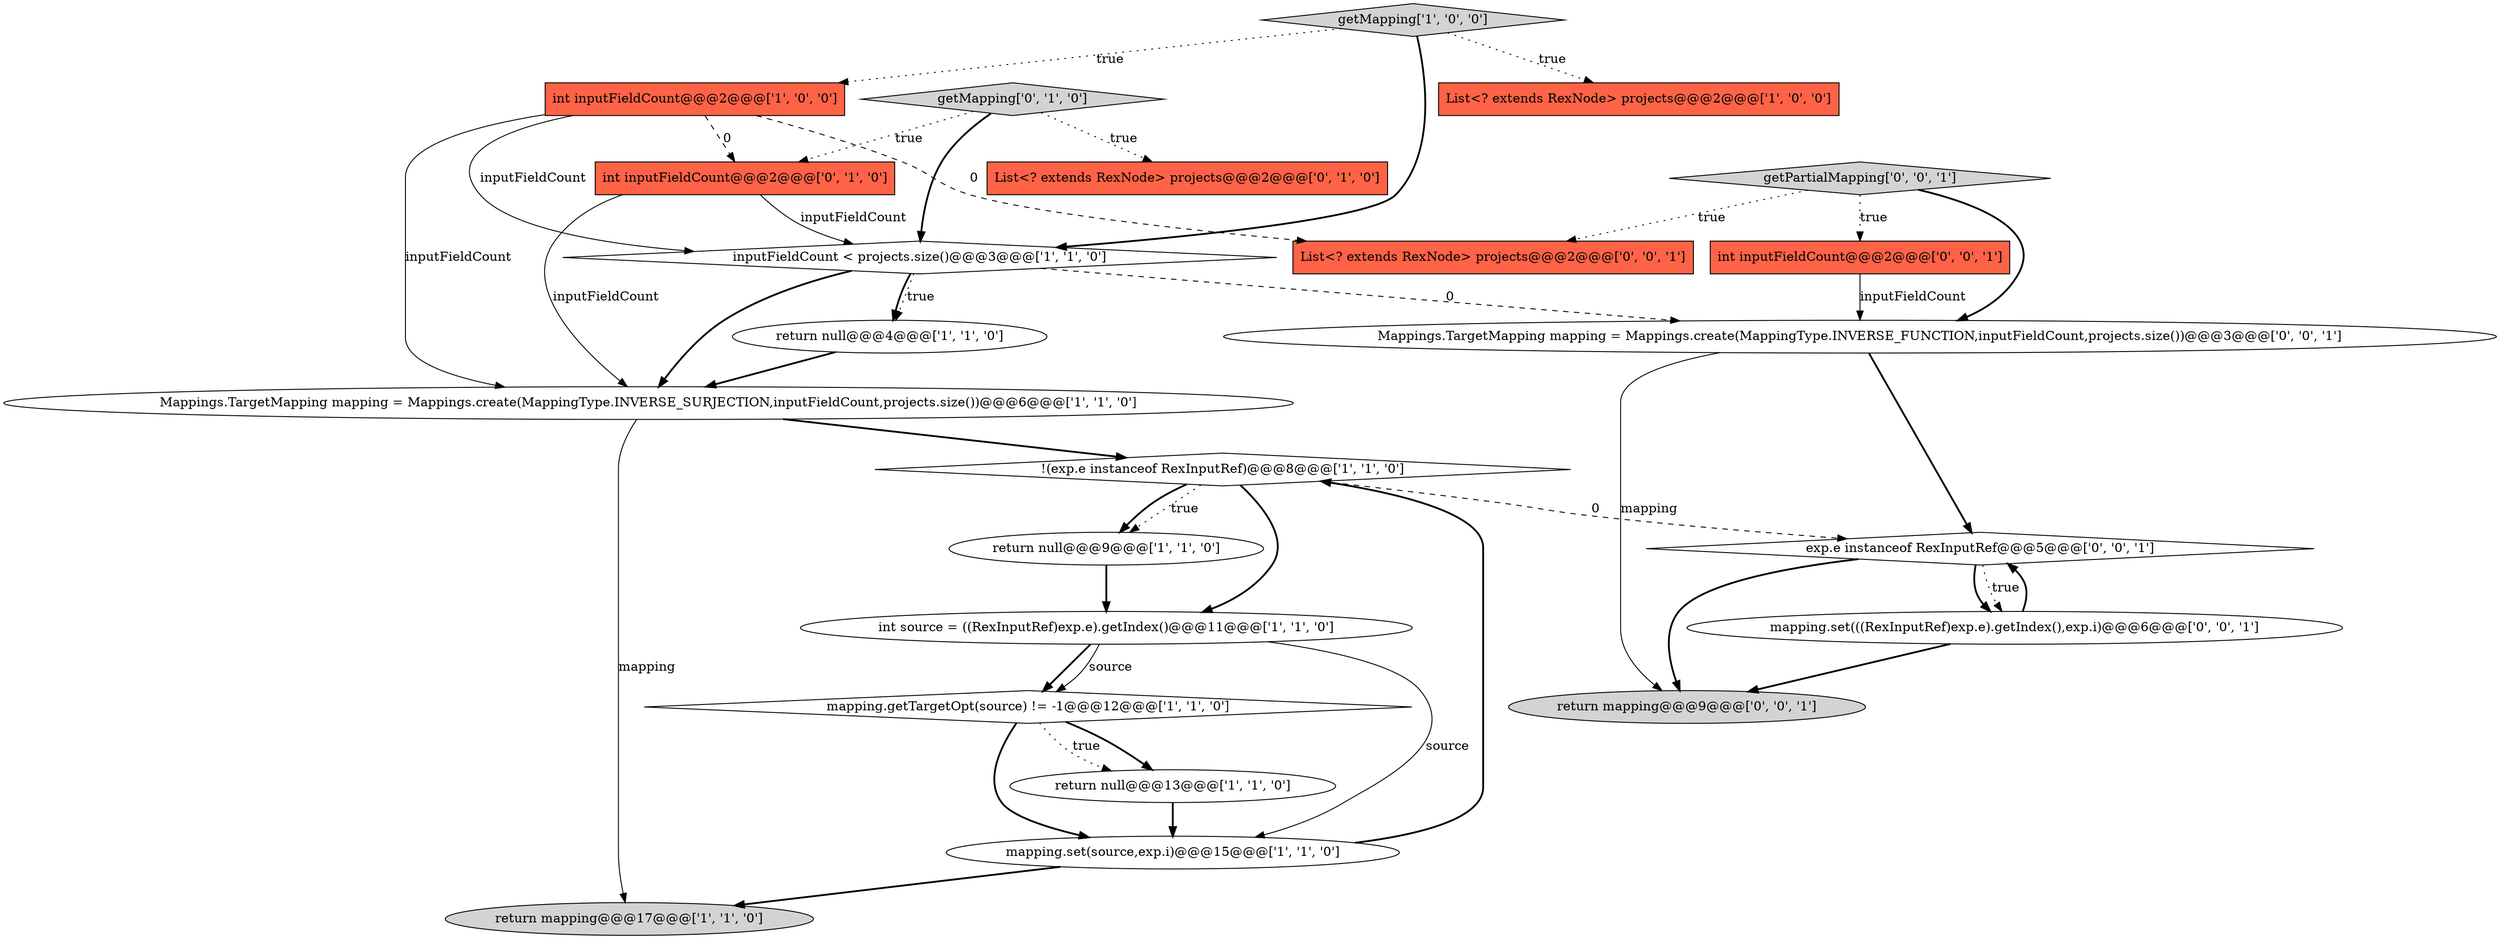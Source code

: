 digraph {
2 [style = filled, label = "return null@@@4@@@['1', '1', '0']", fillcolor = white, shape = ellipse image = "AAA0AAABBB1BBB"];
5 [style = filled, label = "return null@@@9@@@['1', '1', '0']", fillcolor = white, shape = ellipse image = "AAA0AAABBB1BBB"];
17 [style = filled, label = "getPartialMapping['0', '0', '1']", fillcolor = lightgray, shape = diamond image = "AAA0AAABBB3BBB"];
11 [style = filled, label = "return mapping@@@17@@@['1', '1', '0']", fillcolor = lightgray, shape = ellipse image = "AAA0AAABBB1BBB"];
4 [style = filled, label = "Mappings.TargetMapping mapping = Mappings.create(MappingType.INVERSE_SURJECTION,inputFieldCount,projects.size())@@@6@@@['1', '1', '0']", fillcolor = white, shape = ellipse image = "AAA0AAABBB1BBB"];
18 [style = filled, label = "return mapping@@@9@@@['0', '0', '1']", fillcolor = lightgray, shape = ellipse image = "AAA0AAABBB3BBB"];
16 [style = filled, label = "mapping.set(((RexInputRef)exp.e).getIndex(),exp.i)@@@6@@@['0', '0', '1']", fillcolor = white, shape = ellipse image = "AAA0AAABBB3BBB"];
0 [style = filled, label = "return null@@@13@@@['1', '1', '0']", fillcolor = white, shape = ellipse image = "AAA0AAABBB1BBB"];
13 [style = filled, label = "List<? extends RexNode> projects@@@2@@@['0', '1', '0']", fillcolor = tomato, shape = box image = "AAA0AAABBB2BBB"];
7 [style = filled, label = "!(exp.e instanceof RexInputRef)@@@8@@@['1', '1', '0']", fillcolor = white, shape = diamond image = "AAA0AAABBB1BBB"];
1 [style = filled, label = "getMapping['1', '0', '0']", fillcolor = lightgray, shape = diamond image = "AAA0AAABBB1BBB"];
8 [style = filled, label = "mapping.set(source,exp.i)@@@15@@@['1', '1', '0']", fillcolor = white, shape = ellipse image = "AAA0AAABBB1BBB"];
9 [style = filled, label = "int source = ((RexInputRef)exp.e).getIndex()@@@11@@@['1', '1', '0']", fillcolor = white, shape = ellipse image = "AAA0AAABBB1BBB"];
3 [style = filled, label = "List<? extends RexNode> projects@@@2@@@['1', '0', '0']", fillcolor = tomato, shape = box image = "AAA0AAABBB1BBB"];
22 [style = filled, label = "exp.e instanceof RexInputRef@@@5@@@['0', '0', '1']", fillcolor = white, shape = diamond image = "AAA0AAABBB3BBB"];
12 [style = filled, label = "int inputFieldCount@@@2@@@['1', '0', '0']", fillcolor = tomato, shape = box image = "AAA1AAABBB1BBB"];
10 [style = filled, label = "mapping.getTargetOpt(source) != -1@@@12@@@['1', '1', '0']", fillcolor = white, shape = diamond image = "AAA0AAABBB1BBB"];
19 [style = filled, label = "int inputFieldCount@@@2@@@['0', '0', '1']", fillcolor = tomato, shape = box image = "AAA0AAABBB3BBB"];
20 [style = filled, label = "List<? extends RexNode> projects@@@2@@@['0', '0', '1']", fillcolor = tomato, shape = box image = "AAA0AAABBB3BBB"];
21 [style = filled, label = "Mappings.TargetMapping mapping = Mappings.create(MappingType.INVERSE_FUNCTION,inputFieldCount,projects.size())@@@3@@@['0', '0', '1']", fillcolor = white, shape = ellipse image = "AAA0AAABBB3BBB"];
15 [style = filled, label = "int inputFieldCount@@@2@@@['0', '1', '0']", fillcolor = tomato, shape = box image = "AAA1AAABBB2BBB"];
14 [style = filled, label = "getMapping['0', '1', '0']", fillcolor = lightgray, shape = diamond image = "AAA0AAABBB2BBB"];
6 [style = filled, label = "inputFieldCount < projects.size()@@@3@@@['1', '1', '0']", fillcolor = white, shape = diamond image = "AAA0AAABBB1BBB"];
17->20 [style = dotted, label="true"];
6->21 [style = dashed, label="0"];
16->18 [style = bold, label=""];
12->20 [style = dashed, label="0"];
5->9 [style = bold, label=""];
22->16 [style = bold, label=""];
4->11 [style = solid, label="mapping"];
9->8 [style = solid, label="source"];
9->10 [style = bold, label=""];
16->22 [style = bold, label=""];
12->6 [style = solid, label="inputFieldCount"];
21->18 [style = solid, label="mapping"];
2->4 [style = bold, label=""];
14->13 [style = dotted, label="true"];
4->7 [style = bold, label=""];
8->7 [style = bold, label=""];
7->5 [style = dotted, label="true"];
6->2 [style = bold, label=""];
1->3 [style = dotted, label="true"];
7->9 [style = bold, label=""];
6->4 [style = bold, label=""];
14->15 [style = dotted, label="true"];
7->5 [style = bold, label=""];
22->18 [style = bold, label=""];
9->10 [style = solid, label="source"];
6->2 [style = dotted, label="true"];
1->6 [style = bold, label=""];
10->8 [style = bold, label=""];
15->4 [style = solid, label="inputFieldCount"];
21->22 [style = bold, label=""];
15->6 [style = solid, label="inputFieldCount"];
22->16 [style = dotted, label="true"];
1->12 [style = dotted, label="true"];
10->0 [style = bold, label=""];
17->19 [style = dotted, label="true"];
0->8 [style = bold, label=""];
12->15 [style = dashed, label="0"];
10->0 [style = dotted, label="true"];
8->11 [style = bold, label=""];
12->4 [style = solid, label="inputFieldCount"];
17->21 [style = bold, label=""];
14->6 [style = bold, label=""];
7->22 [style = dashed, label="0"];
19->21 [style = solid, label="inputFieldCount"];
}
